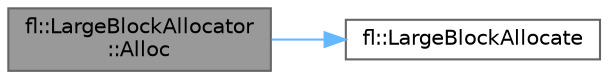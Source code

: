 digraph "fl::LargeBlockAllocator::Alloc"
{
 // INTERACTIVE_SVG=YES
 // LATEX_PDF_SIZE
  bgcolor="transparent";
  edge [fontname=Helvetica,fontsize=10,labelfontname=Helvetica,labelfontsize=10];
  node [fontname=Helvetica,fontsize=10,shape=box,height=0.2,width=0.4];
  rankdir="LR";
  Node1 [id="Node000001",label="fl::LargeBlockAllocator\l::Alloc",height=0.2,width=0.4,color="gray40", fillcolor="grey60", style="filled", fontcolor="black",tooltip=" "];
  Node1 -> Node2 [id="edge1_Node000001_Node000002",color="steelblue1",style="solid",tooltip=" "];
  Node2 [id="Node000002",label="fl::LargeBlockAllocate",height=0.2,width=0.4,color="grey40", fillcolor="white", style="filled",URL="$d4/d36/namespacefl_abbfba8ffcb35eb85959e52bc168242b2.html#abbfba8ffcb35eb85959e52bc168242b2",tooltip=" "];
}
